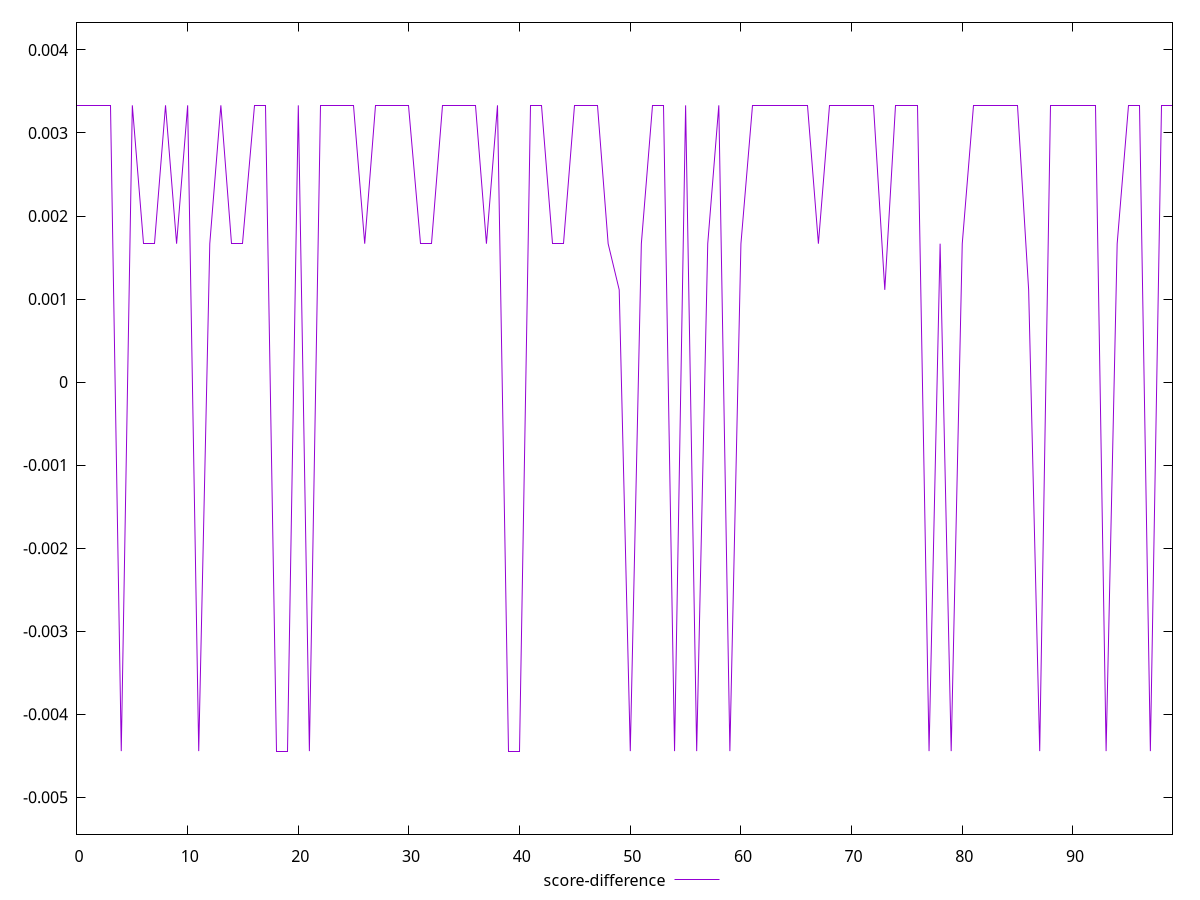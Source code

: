 reset

$scoreDifference <<EOF
0 0.0033333333333332993
1 0.0033333333333332993
2 0.0033333333333332993
3 0.0033333333333332993
4 -0.004444444444444473
5 0.0033333333333332993
6 0.0016666666666665941
7 0.0016666666666665941
8 0.0033333333333332993
9 0.0016666666666665941
10 0.0033333333333332993
11 -0.004444444444444473
12 0.0016666666666665941
13 0.0033333333333332993
14 0.0016666666666665941
15 0.0016666666666665941
16 0.0033333333333332993
17 0.0033333333333332993
18 -0.004444444444444473
19 -0.004444444444444473
20 0.0033333333333332993
21 -0.004444444444444473
22 0.0033333333333332993
23 0.0033333333333332993
24 0.0033333333333332993
25 0.0033333333333332993
26 0.0016666666666665941
27 0.0033333333333332993
28 0.0033333333333332993
29 0.0033333333333332993
30 0.0033333333333332993
31 0.0016666666666665941
32 0.0016666666666665941
33 0.0033333333333332993
34 0.0033333333333332993
35 0.0033333333333332993
36 0.0033333333333332993
37 0.0016666666666665941
38 0.0033333333333332993
39 -0.004444444444444473
40 -0.004444444444444473
41 0.0033333333333332993
42 0.0033333333333332993
43 0.0016666666666665941
44 0.0016666666666665941
45 0.0033333333333332993
46 0.0033333333333332993
47 0.0033333333333332993
48 0.0016666666666665941
49 0.0011111111111110628
50 -0.004444444444444473
51 0.0016666666666665941
52 0.0033333333333332993
53 0.0033333333333332993
54 -0.004444444444444473
55 0.0033333333333332993
56 -0.004444444444444473
57 0.0016666666666665941
58 0.0033333333333332993
59 -0.004444444444444473
60 0.0016666666666665941
61 0.0033333333333332993
62 0.0033333333333332993
63 0.0033333333333332993
64 0.0033333333333332993
65 0.0033333333333332993
66 0.0033333333333332993
67 0.0016666666666665941
68 0.0033333333333332993
69 0.0033333333333332993
70 0.0033333333333332993
71 0.0033333333333332993
72 0.0033333333333332993
73 0.0011111111111110628
74 0.0033333333333332993
75 0.0033333333333332993
76 0.0033333333333332993
77 -0.004444444444444473
78 0.0016666666666665941
79 -0.004444444444444473
80 0.0016666666666665941
81 0.0033333333333332993
82 0.0033333333333332993
83 0.0033333333333332993
84 0.0033333333333332993
85 0.0033333333333332993
86 0.0011111111111110628
87 -0.004444444444444473
88 0.0033333333333332993
89 0.0033333333333332993
90 0.0033333333333332993
91 0.0033333333333332993
92 0.0033333333333332993
93 -0.004444444444444473
94 0.0016666666666665941
95 0.0033333333333332993
96 0.0033333333333332993
97 -0.004444444444444473
98 0.0033333333333332993
99 0.0033333333333332993
EOF

set key outside below
set xrange [0:99]
set yrange [-0.005444444444444473:0.004333333333333299]
set trange [-0.005444444444444473:0.004333333333333299]
set terminal svg size 640, 500 enhanced background rgb 'white'
set output "report_00008_2021-01-22T20:58:29.167/uses-http2/samples/pages+cached+noexternal+nosvg/score-difference/values.svg"

plot $scoreDifference title "score-difference" with line

reset
